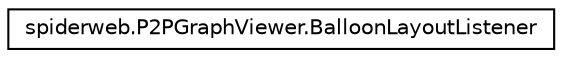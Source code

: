 digraph G
{
  edge [fontname="Helvetica",fontsize="10",labelfontname="Helvetica",labelfontsize="10"];
  node [fontname="Helvetica",fontsize="10",shape=record];
  rankdir=LR;
  Node1 [label="spiderweb.P2PGraphViewer.BalloonLayoutListener",height=0.2,width=0.4,color="black", fillcolor="white", style="filled",URL="$classspiderweb_1_1_p2_p_graph_viewer_1_1_balloon_layout_listener.html"];
}
